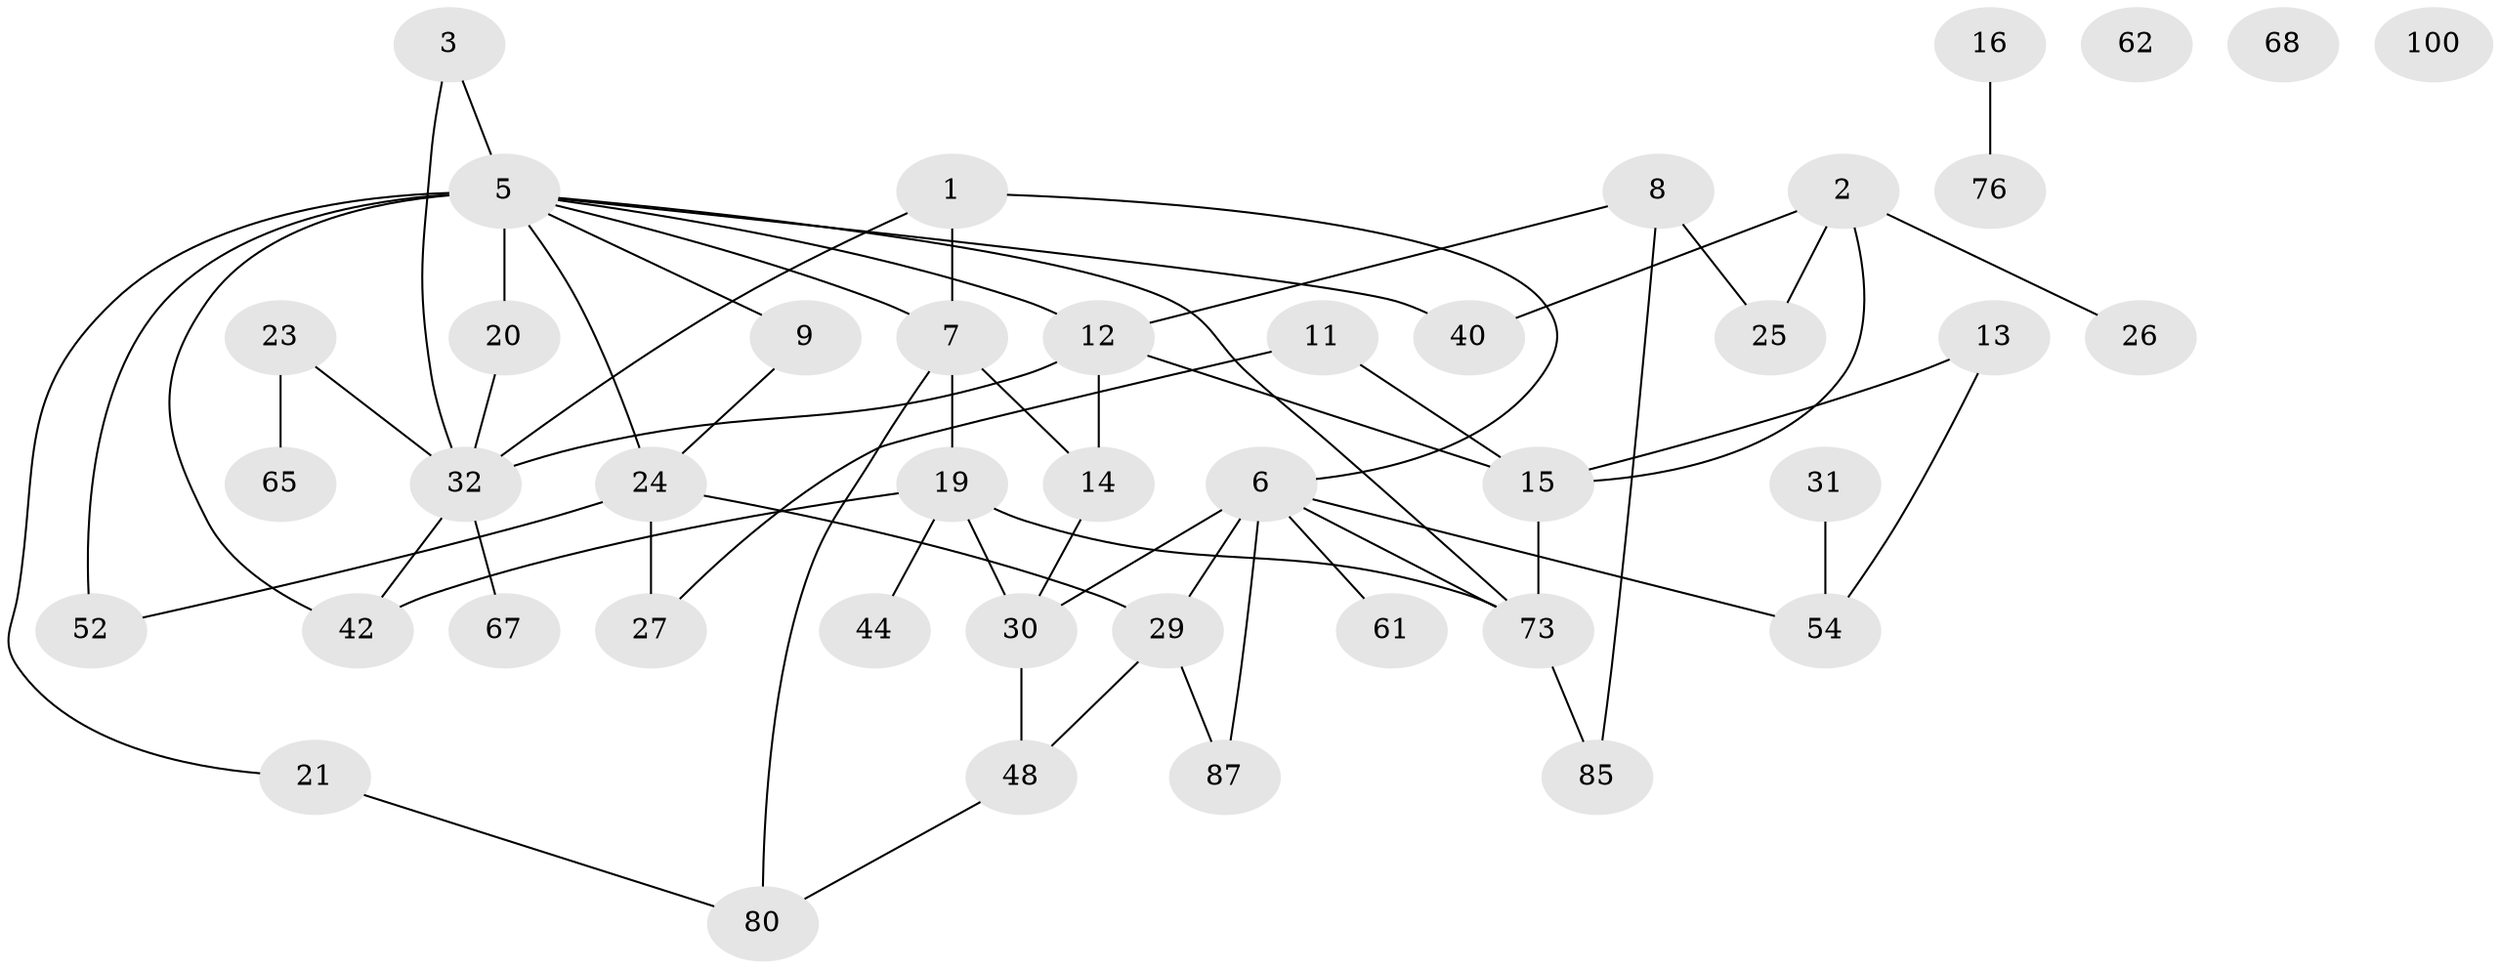 // original degree distribution, {2: 0.35, 3: 0.19, 4: 0.11, 1: 0.23, 5: 0.05, 6: 0.04, 0: 0.02, 7: 0.01}
// Generated by graph-tools (version 1.1) at 2025/16/03/04/25 18:16:33]
// undirected, 43 vertices, 61 edges
graph export_dot {
graph [start="1"]
  node [color=gray90,style=filled];
  1 [super="+99+4"];
  2 [super="+18+35"];
  3 [super="+72+28"];
  5 [super="+88+57"];
  6 [super="+37+33+17+39"];
  7 [super="+50"];
  8 [super="+10"];
  9;
  11;
  12 [super="+38+70"];
  13 [super="+74"];
  14 [super="+41"];
  15 [super="+98+63"];
  16 [super="+95"];
  19 [super="+45"];
  20 [super="+22"];
  21;
  23 [super="+66+77"];
  24 [super="+36"];
  25;
  26;
  27 [super="+46+34"];
  29 [super="+89+56"];
  30 [super="+58+51+47"];
  31;
  32 [super="+43+53+69"];
  40 [super="+71"];
  42;
  44;
  48 [super="+97+49"];
  52 [super="+84"];
  54 [super="+60"];
  61;
  62;
  65;
  67;
  68 [super="+81"];
  73 [super="+82"];
  76;
  80 [super="+93"];
  85;
  87 [super="+96"];
  100;
  1 -- 7;
  1 -- 32;
  1 -- 6;
  2 -- 40;
  2 -- 25;
  2 -- 26;
  2 -- 15;
  3 -- 32;
  3 -- 5;
  5 -- 40;
  5 -- 9;
  5 -- 42;
  5 -- 73;
  5 -- 52 [weight=4];
  5 -- 20;
  5 -- 21;
  5 -- 7;
  5 -- 24;
  5 -- 12;
  6 -- 54;
  6 -- 73;
  6 -- 61;
  6 -- 87;
  6 -- 29;
  6 -- 30;
  7 -- 14;
  7 -- 80;
  7 -- 19;
  8 -- 25;
  8 -- 85;
  8 -- 12;
  9 -- 24;
  11 -- 27;
  11 -- 15;
  12 -- 14;
  12 -- 32;
  12 -- 15;
  13 -- 54;
  13 -- 15;
  14 -- 30 [weight=2];
  15 -- 73;
  16 -- 76;
  19 -- 42;
  19 -- 44;
  19 -- 30;
  19 -- 73 [weight=2];
  20 -- 32;
  21 -- 80;
  23 -- 32;
  23 -- 65;
  24 -- 52;
  24 -- 27;
  24 -- 29;
  29 -- 87;
  29 -- 48;
  30 -- 48;
  31 -- 54;
  32 -- 67;
  32 -- 42 [weight=2];
  48 -- 80;
  73 -- 85;
}
